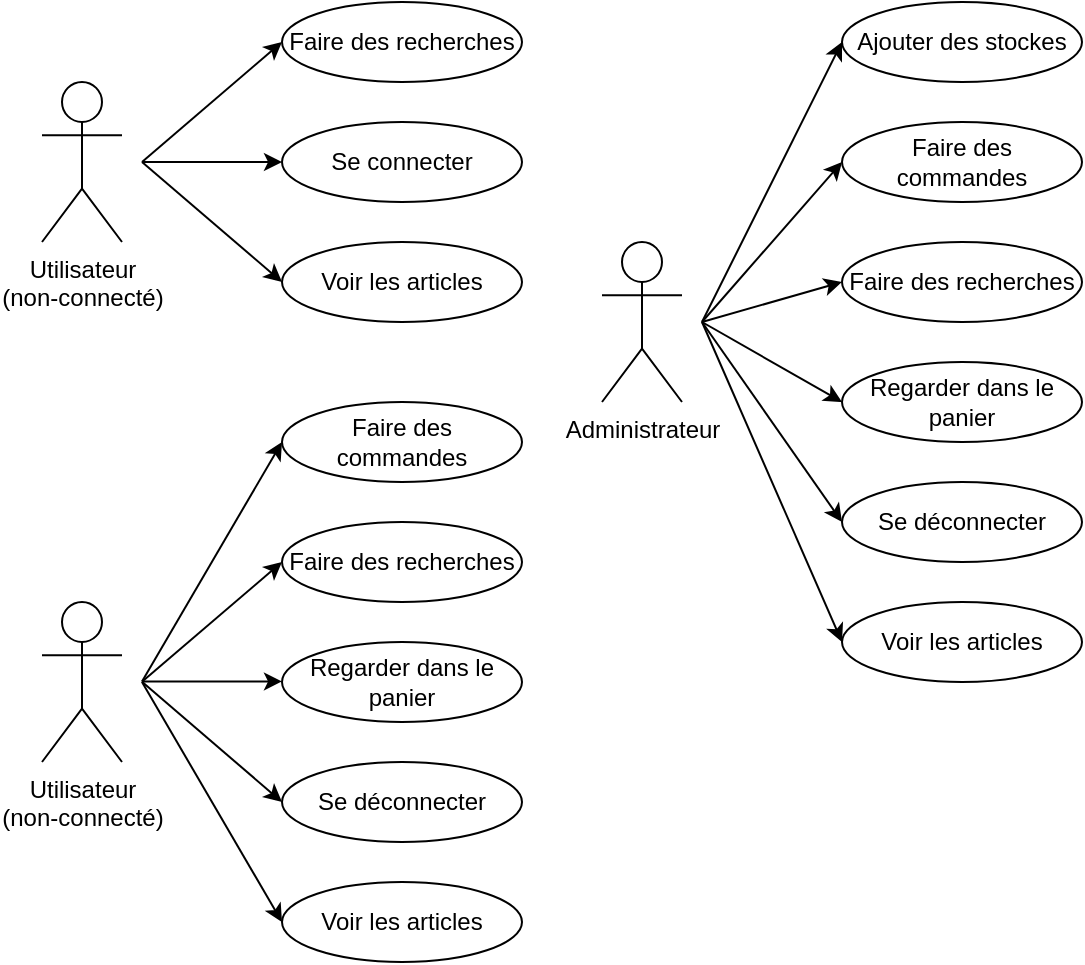 <mxfile version="20.8.19" type="device"><diagram id="doQJcNLJImov5TKYSHX2" name="Page-1"><mxGraphModel dx="1418" dy="756" grid="1" gridSize="10" guides="1" tooltips="1" connect="1" arrows="1" fold="1" page="1" pageScale="1" pageWidth="827" pageHeight="1169" math="0" shadow="0"><root><mxCell id="0"/><mxCell id="1" parent="0"/><mxCell id="8t5zyXxuJ-csqlj-dR-J-41" value="Administrateur" style="shape=umlActor;verticalLabelPosition=bottom;verticalAlign=top;html=1;outlineConnect=0;" vertex="1" parent="1"><mxGeometry x="320" y="160" width="40" height="80" as="geometry"/></mxCell><mxCell id="8t5zyXxuJ-csqlj-dR-J-60" value="&lt;div&gt;Utilisateur&lt;/div&gt;&lt;div&gt;(non-connecté)&lt;/div&gt;" style="shape=umlActor;verticalLabelPosition=bottom;verticalAlign=top;html=1;outlineConnect=0;" vertex="1" parent="1"><mxGeometry x="40" y="80" width="40" height="80" as="geometry"/></mxCell><mxCell id="8t5zyXxuJ-csqlj-dR-J-62" value="" style="endArrow=classic;html=1;rounded=0;entryX=0;entryY=0.5;entryDx=0;entryDy=0;" edge="1" parent="1" target="8t5zyXxuJ-csqlj-dR-J-68"><mxGeometry width="50" height="50" relative="1" as="geometry"><mxPoint x="90" y="120" as="sourcePoint"/><mxPoint x="180" y="180.0" as="targetPoint"/></mxGeometry></mxCell><mxCell id="8t5zyXxuJ-csqlj-dR-J-63" value="" style="endArrow=classic;html=1;rounded=0;entryX=0;entryY=0.5;entryDx=0;entryDy=0;" edge="1" parent="1" target="8t5zyXxuJ-csqlj-dR-J-70"><mxGeometry width="50" height="50" relative="1" as="geometry"><mxPoint x="90" y="120" as="sourcePoint"/><mxPoint x="180" y="300" as="targetPoint"/></mxGeometry></mxCell><mxCell id="8t5zyXxuJ-csqlj-dR-J-64" value="" style="endArrow=classic;html=1;rounded=0;entryX=0;entryY=0.5;entryDx=0;entryDy=0;" edge="1" parent="1" target="8t5zyXxuJ-csqlj-dR-J-66"><mxGeometry width="50" height="50" relative="1" as="geometry"><mxPoint x="90" y="120" as="sourcePoint"/><mxPoint x="180" y="60" as="targetPoint"/></mxGeometry></mxCell><mxCell id="8t5zyXxuJ-csqlj-dR-J-66" value="Se connecter" style="ellipse;whiteSpace=wrap;html=1;" vertex="1" parent="1"><mxGeometry x="160" y="100" width="120" height="40" as="geometry"/></mxCell><mxCell id="8t5zyXxuJ-csqlj-dR-J-68" value="Voir les articles" style="ellipse;whiteSpace=wrap;html=1;" vertex="1" parent="1"><mxGeometry x="160" y="160" width="120" height="40" as="geometry"/></mxCell><mxCell id="8t5zyXxuJ-csqlj-dR-J-70" value="Faire des recherches" style="ellipse;whiteSpace=wrap;html=1;" vertex="1" parent="1"><mxGeometry x="160" y="40" width="120" height="40" as="geometry"/></mxCell><mxCell id="8t5zyXxuJ-csqlj-dR-J-73" value="Se déconnecter" style="ellipse;whiteSpace=wrap;html=1;" vertex="1" parent="1"><mxGeometry x="160" y="420" width="120" height="40" as="geometry"/></mxCell><mxCell id="8t5zyXxuJ-csqlj-dR-J-74" value="Voir les articles" style="ellipse;whiteSpace=wrap;html=1;" vertex="1" parent="1"><mxGeometry x="160" y="480" width="120" height="40" as="geometry"/></mxCell><mxCell id="8t5zyXxuJ-csqlj-dR-J-76" value="Faire des recherches" style="ellipse;whiteSpace=wrap;html=1;" vertex="1" parent="1"><mxGeometry x="160" y="300" width="120" height="40" as="geometry"/></mxCell><mxCell id="8t5zyXxuJ-csqlj-dR-J-77" value="Regarder dans le panier" style="ellipse;whiteSpace=wrap;html=1;" vertex="1" parent="1"><mxGeometry x="160" y="360" width="120" height="40" as="geometry"/></mxCell><mxCell id="8t5zyXxuJ-csqlj-dR-J-78" value="Faire des commandes" style="ellipse;whiteSpace=wrap;html=1;" vertex="1" parent="1"><mxGeometry x="160" y="240" width="120" height="40" as="geometry"/></mxCell><mxCell id="8t5zyXxuJ-csqlj-dR-J-79" value="&lt;div&gt;Utilisateur&lt;/div&gt;&lt;div&gt;(non-connecté)&lt;/div&gt;" style="shape=umlActor;verticalLabelPosition=bottom;verticalAlign=top;html=1;outlineConnect=0;" vertex="1" parent="1"><mxGeometry x="40" y="340" width="40" height="80" as="geometry"/></mxCell><mxCell id="8t5zyXxuJ-csqlj-dR-J-80" value="" style="endArrow=classic;html=1;rounded=0;entryX=0;entryY=0.5;entryDx=0;entryDy=0;" edge="1" parent="1"><mxGeometry width="50" height="50" relative="1" as="geometry"><mxPoint x="90" y="379.72" as="sourcePoint"/><mxPoint x="160" y="379.72" as="targetPoint"/></mxGeometry></mxCell><mxCell id="8t5zyXxuJ-csqlj-dR-J-81" value="" style="endArrow=classic;html=1;rounded=0;entryX=0;entryY=0.5;entryDx=0;entryDy=0;" edge="1" parent="1" target="8t5zyXxuJ-csqlj-dR-J-78"><mxGeometry width="50" height="50" relative="1" as="geometry"><mxPoint x="90" y="379.72" as="sourcePoint"/><mxPoint x="160" y="379.72" as="targetPoint"/></mxGeometry></mxCell><mxCell id="8t5zyXxuJ-csqlj-dR-J-82" value="" style="endArrow=classic;html=1;rounded=0;entryX=0;entryY=0.5;entryDx=0;entryDy=0;" edge="1" parent="1" target="8t5zyXxuJ-csqlj-dR-J-76"><mxGeometry width="50" height="50" relative="1" as="geometry"><mxPoint x="90" y="379.86" as="sourcePoint"/><mxPoint x="160" y="260.14" as="targetPoint"/></mxGeometry></mxCell><mxCell id="8t5zyXxuJ-csqlj-dR-J-83" value="" style="endArrow=classic;html=1;rounded=0;entryX=0;entryY=0.5;entryDx=0;entryDy=0;" edge="1" parent="1" target="8t5zyXxuJ-csqlj-dR-J-73"><mxGeometry width="50" height="50" relative="1" as="geometry"><mxPoint x="90" y="379.86" as="sourcePoint"/><mxPoint x="160" y="320" as="targetPoint"/></mxGeometry></mxCell><mxCell id="8t5zyXxuJ-csqlj-dR-J-84" value="" style="endArrow=classic;html=1;rounded=0;entryX=0;entryY=0.5;entryDx=0;entryDy=0;" edge="1" parent="1" target="8t5zyXxuJ-csqlj-dR-J-74"><mxGeometry width="50" height="50" relative="1" as="geometry"><mxPoint x="90" y="380" as="sourcePoint"/><mxPoint x="160" y="440.14" as="targetPoint"/></mxGeometry></mxCell><mxCell id="8t5zyXxuJ-csqlj-dR-J-89" value="Se déconnecter" style="ellipse;whiteSpace=wrap;html=1;" vertex="1" parent="1"><mxGeometry x="440" y="280" width="120" height="40" as="geometry"/></mxCell><mxCell id="8t5zyXxuJ-csqlj-dR-J-90" value="Voir les articles" style="ellipse;whiteSpace=wrap;html=1;" vertex="1" parent="1"><mxGeometry x="440" y="340" width="120" height="40" as="geometry"/></mxCell><mxCell id="8t5zyXxuJ-csqlj-dR-J-91" value="Faire des recherches" style="ellipse;whiteSpace=wrap;html=1;" vertex="1" parent="1"><mxGeometry x="440" y="160" width="120" height="40" as="geometry"/></mxCell><mxCell id="8t5zyXxuJ-csqlj-dR-J-94" value="Ajouter des stockes" style="ellipse;whiteSpace=wrap;html=1;" vertex="1" parent="1"><mxGeometry x="440" y="40" width="120" height="40" as="geometry"/></mxCell><mxCell id="8t5zyXxuJ-csqlj-dR-J-95" value="Regarder dans le panier" style="ellipse;whiteSpace=wrap;html=1;" vertex="1" parent="1"><mxGeometry x="440" y="220" width="120" height="40" as="geometry"/></mxCell><mxCell id="8t5zyXxuJ-csqlj-dR-J-96" value="Faire des commandes" style="ellipse;whiteSpace=wrap;html=1;" vertex="1" parent="1"><mxGeometry x="440" y="100" width="120" height="40" as="geometry"/></mxCell><mxCell id="8t5zyXxuJ-csqlj-dR-J-99" value="" style="endArrow=classic;html=1;rounded=0;entryX=0;entryY=0.5;entryDx=0;entryDy=0;" edge="1" parent="1" target="8t5zyXxuJ-csqlj-dR-J-95"><mxGeometry width="50" height="50" relative="1" as="geometry"><mxPoint x="370" y="200" as="sourcePoint"/><mxPoint x="440" y="300" as="targetPoint"/></mxGeometry></mxCell><mxCell id="8t5zyXxuJ-csqlj-dR-J-100" value="" style="endArrow=classic;html=1;rounded=0;entryX=0;entryY=0.5;entryDx=0;entryDy=0;" edge="1" parent="1" target="8t5zyXxuJ-csqlj-dR-J-89"><mxGeometry width="50" height="50" relative="1" as="geometry"><mxPoint x="370" y="200" as="sourcePoint"/><mxPoint x="440" y="300" as="targetPoint"/></mxGeometry></mxCell><mxCell id="8t5zyXxuJ-csqlj-dR-J-101" value="" style="endArrow=classic;html=1;rounded=0;entryX=0;entryY=0.5;entryDx=0;entryDy=0;" edge="1" parent="1" target="8t5zyXxuJ-csqlj-dR-J-90"><mxGeometry width="50" height="50" relative="1" as="geometry"><mxPoint x="370" y="200" as="sourcePoint"/><mxPoint x="440" y="360" as="targetPoint"/></mxGeometry></mxCell><mxCell id="8t5zyXxuJ-csqlj-dR-J-103" value="" style="endArrow=classic;html=1;rounded=0;entryX=0;entryY=0.5;entryDx=0;entryDy=0;" edge="1" parent="1" target="8t5zyXxuJ-csqlj-dR-J-91"><mxGeometry width="50" height="50" relative="1" as="geometry"><mxPoint x="370" y="200" as="sourcePoint"/><mxPoint x="440" y="240.37" as="targetPoint"/></mxGeometry></mxCell><mxCell id="8t5zyXxuJ-csqlj-dR-J-104" value="" style="endArrow=classic;html=1;rounded=0;entryX=0;entryY=0.5;entryDx=0;entryDy=0;" edge="1" parent="1" target="8t5zyXxuJ-csqlj-dR-J-96"><mxGeometry width="50" height="50" relative="1" as="geometry"><mxPoint x="370" y="200" as="sourcePoint"/><mxPoint x="440" y="180.37" as="targetPoint"/></mxGeometry></mxCell><mxCell id="8t5zyXxuJ-csqlj-dR-J-105" value="" style="endArrow=classic;html=1;rounded=0;entryX=0;entryY=0.5;entryDx=0;entryDy=0;" edge="1" parent="1" target="8t5zyXxuJ-csqlj-dR-J-94"><mxGeometry width="50" height="50" relative="1" as="geometry"><mxPoint x="370" y="200" as="sourcePoint"/><mxPoint x="440" y="120" as="targetPoint"/></mxGeometry></mxCell></root></mxGraphModel></diagram></mxfile>